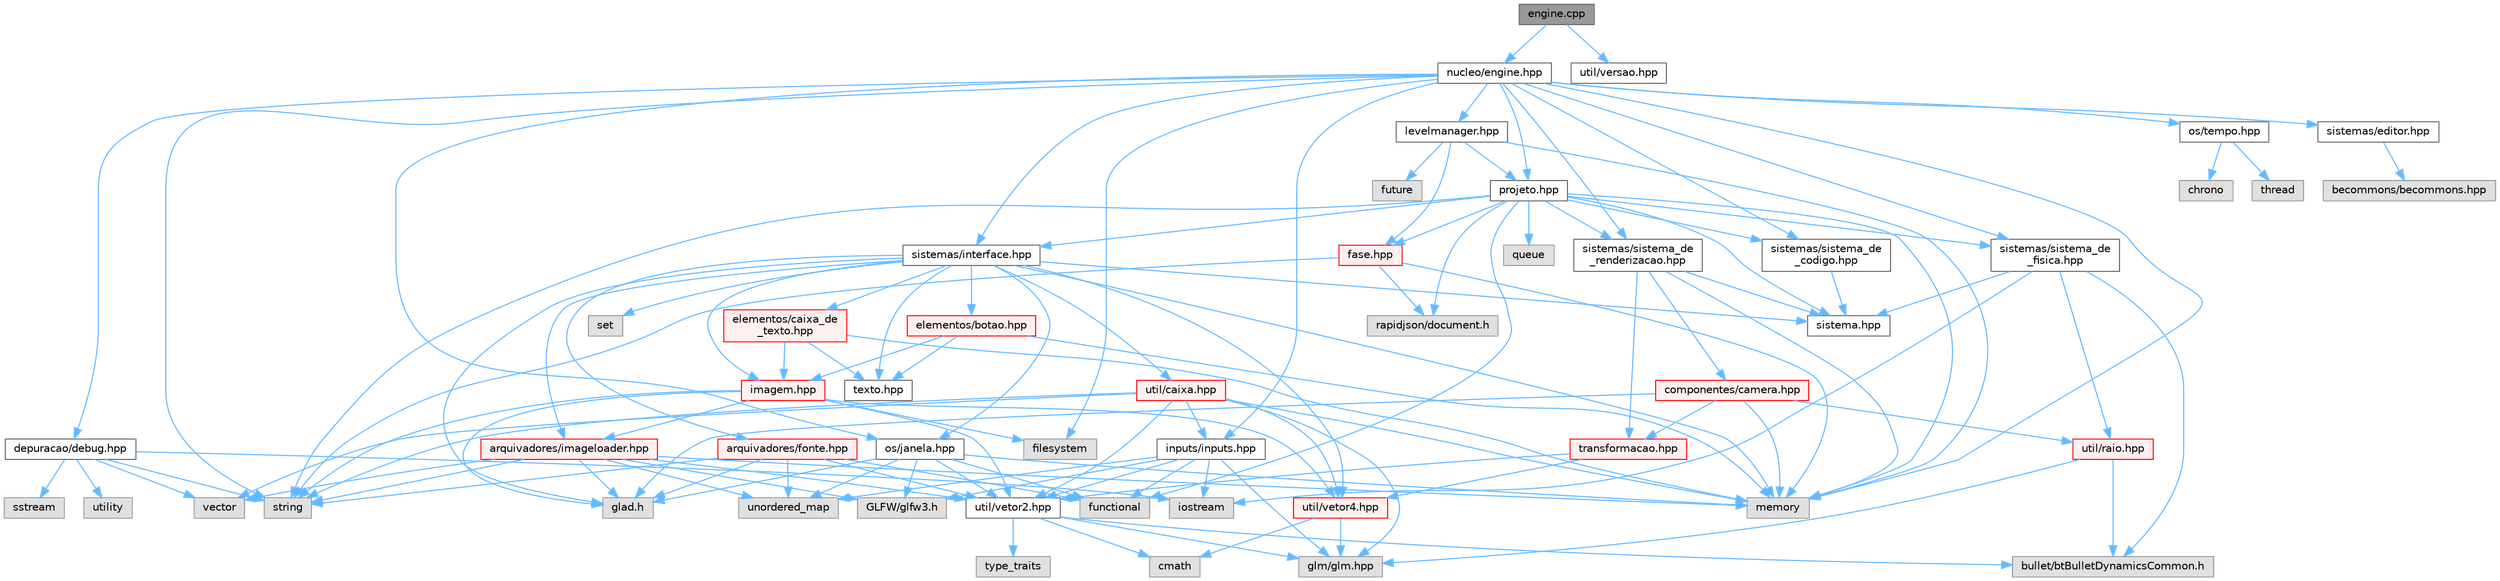 digraph "engine.cpp"
{
 // LATEX_PDF_SIZE
  bgcolor="transparent";
  edge [fontname=Helvetica,fontsize=10,labelfontname=Helvetica,labelfontsize=10];
  node [fontname=Helvetica,fontsize=10,shape=box,height=0.2,width=0.4];
  Node1 [id="Node000001",label="engine.cpp",height=0.2,width=0.4,color="gray40", fillcolor="grey60", style="filled", fontcolor="black",tooltip=" "];
  Node1 -> Node2 [id="edge1_Node000001_Node000002",color="steelblue1",style="solid",tooltip=" "];
  Node2 [id="Node000002",label="nucleo/engine.hpp",height=0.2,width=0.4,color="grey40", fillcolor="white", style="filled",URL="$engine_8hpp.html",tooltip=" "];
  Node2 -> Node3 [id="edge2_Node000002_Node000003",color="steelblue1",style="solid",tooltip=" "];
  Node3 [id="Node000003",label="string",height=0.2,width=0.4,color="grey60", fillcolor="#E0E0E0", style="filled",tooltip=" "];
  Node2 -> Node4 [id="edge3_Node000002_Node000004",color="steelblue1",style="solid",tooltip=" "];
  Node4 [id="Node000004",label="memory",height=0.2,width=0.4,color="grey60", fillcolor="#E0E0E0", style="filled",tooltip=" "];
  Node2 -> Node5 [id="edge4_Node000002_Node000005",color="steelblue1",style="solid",tooltip=" "];
  Node5 [id="Node000005",label="filesystem",height=0.2,width=0.4,color="grey60", fillcolor="#E0E0E0", style="filled",tooltip=" "];
  Node2 -> Node6 [id="edge5_Node000002_Node000006",color="steelblue1",style="solid",tooltip=" "];
  Node6 [id="Node000006",label="depuracao/debug.hpp",height=0.2,width=0.4,color="grey40", fillcolor="white", style="filled",URL="$debug_8hpp.html",tooltip=" "];
  Node6 -> Node7 [id="edge6_Node000006_Node000007",color="steelblue1",style="solid",tooltip=" "];
  Node7 [id="Node000007",label="vector",height=0.2,width=0.4,color="grey60", fillcolor="#E0E0E0", style="filled",tooltip=" "];
  Node6 -> Node8 [id="edge7_Node000006_Node000008",color="steelblue1",style="solid",tooltip=" "];
  Node8 [id="Node000008",label="utility",height=0.2,width=0.4,color="grey60", fillcolor="#E0E0E0", style="filled",tooltip=" "];
  Node6 -> Node3 [id="edge8_Node000006_Node000003",color="steelblue1",style="solid",tooltip=" "];
  Node6 -> Node9 [id="edge9_Node000006_Node000009",color="steelblue1",style="solid",tooltip=" "];
  Node9 [id="Node000009",label="iostream",height=0.2,width=0.4,color="grey60", fillcolor="#E0E0E0", style="filled",tooltip=" "];
  Node6 -> Node10 [id="edge10_Node000006_Node000010",color="steelblue1",style="solid",tooltip=" "];
  Node10 [id="Node000010",label="sstream",height=0.2,width=0.4,color="grey60", fillcolor="#E0E0E0", style="filled",tooltip=" "];
  Node2 -> Node11 [id="edge11_Node000002_Node000011",color="steelblue1",style="solid",tooltip=" "];
  Node11 [id="Node000011",label="os/janela.hpp",height=0.2,width=0.4,color="grey40", fillcolor="white", style="filled",URL="$janela_8hpp_source.html",tooltip=" "];
  Node11 -> Node12 [id="edge12_Node000011_Node000012",color="steelblue1",style="solid",tooltip=" "];
  Node12 [id="Node000012",label="functional",height=0.2,width=0.4,color="grey60", fillcolor="#E0E0E0", style="filled",tooltip=" "];
  Node11 -> Node4 [id="edge13_Node000011_Node000004",color="steelblue1",style="solid",tooltip=" "];
  Node11 -> Node13 [id="edge14_Node000011_Node000013",color="steelblue1",style="solid",tooltip=" "];
  Node13 [id="Node000013",label="unordered_map",height=0.2,width=0.4,color="grey60", fillcolor="#E0E0E0", style="filled",tooltip=" "];
  Node11 -> Node14 [id="edge15_Node000011_Node000014",color="steelblue1",style="solid",tooltip=" "];
  Node14 [id="Node000014",label="glad.h",height=0.2,width=0.4,color="grey60", fillcolor="#E0E0E0", style="filled",tooltip=" "];
  Node11 -> Node15 [id="edge16_Node000011_Node000015",color="steelblue1",style="solid",tooltip=" "];
  Node15 [id="Node000015",label="GLFW/glfw3.h",height=0.2,width=0.4,color="grey60", fillcolor="#E0E0E0", style="filled",tooltip=" "];
  Node11 -> Node16 [id="edge17_Node000011_Node000016",color="steelblue1",style="solid",tooltip=" "];
  Node16 [id="Node000016",label="util/vetor2.hpp",height=0.2,width=0.4,color="grey40", fillcolor="white", style="filled",URL="$vetor2_8hpp.html",tooltip=" "];
  Node16 -> Node17 [id="edge18_Node000016_Node000017",color="steelblue1",style="solid",tooltip=" "];
  Node17 [id="Node000017",label="cmath",height=0.2,width=0.4,color="grey60", fillcolor="#E0E0E0", style="filled",tooltip=" "];
  Node16 -> Node18 [id="edge19_Node000016_Node000018",color="steelblue1",style="solid",tooltip=" "];
  Node18 [id="Node000018",label="type_traits",height=0.2,width=0.4,color="grey60", fillcolor="#E0E0E0", style="filled",tooltip=" "];
  Node16 -> Node19 [id="edge20_Node000016_Node000019",color="steelblue1",style="solid",tooltip=" "];
  Node19 [id="Node000019",label="bullet/btBulletDynamicsCommon.h",height=0.2,width=0.4,color="grey60", fillcolor="#E0E0E0", style="filled",tooltip=" "];
  Node16 -> Node20 [id="edge21_Node000016_Node000020",color="steelblue1",style="solid",tooltip=" "];
  Node20 [id="Node000020",label="glm/glm.hpp",height=0.2,width=0.4,color="grey60", fillcolor="#E0E0E0", style="filled",tooltip=" "];
  Node2 -> Node21 [id="edge22_Node000002_Node000021",color="steelblue1",style="solid",tooltip=" "];
  Node21 [id="Node000021",label="os/tempo.hpp",height=0.2,width=0.4,color="grey40", fillcolor="white", style="filled",URL="$tempo_8hpp.html",tooltip="Inicia e gerencia o tempo."];
  Node21 -> Node22 [id="edge23_Node000021_Node000022",color="steelblue1",style="solid",tooltip=" "];
  Node22 [id="Node000022",label="thread",height=0.2,width=0.4,color="grey60", fillcolor="#E0E0E0", style="filled",tooltip=" "];
  Node21 -> Node23 [id="edge24_Node000021_Node000023",color="steelblue1",style="solid",tooltip=" "];
  Node23 [id="Node000023",label="chrono",height=0.2,width=0.4,color="grey60", fillcolor="#E0E0E0", style="filled",tooltip=" "];
  Node2 -> Node24 [id="edge25_Node000002_Node000024",color="steelblue1",style="solid",tooltip=" "];
  Node24 [id="Node000024",label="inputs/inputs.hpp",height=0.2,width=0.4,color="grey40", fillcolor="white", style="filled",URL="$inputs_8hpp.html",tooltip=" "];
  Node24 -> Node15 [id="edge26_Node000024_Node000015",color="steelblue1",style="solid",tooltip=" "];
  Node24 -> Node9 [id="edge27_Node000024_Node000009",color="steelblue1",style="solid",tooltip=" "];
  Node24 -> Node13 [id="edge28_Node000024_Node000013",color="steelblue1",style="solid",tooltip=" "];
  Node24 -> Node12 [id="edge29_Node000024_Node000012",color="steelblue1",style="solid",tooltip=" "];
  Node24 -> Node20 [id="edge30_Node000024_Node000020",color="steelblue1",style="solid",tooltip=" "];
  Node24 -> Node16 [id="edge31_Node000024_Node000016",color="steelblue1",style="solid",tooltip=" "];
  Node2 -> Node25 [id="edge32_Node000002_Node000025",color="steelblue1",style="solid",tooltip=" "];
  Node25 [id="Node000025",label="sistemas/sistema_de\l_renderizacao.hpp",height=0.2,width=0.4,color="grey40", fillcolor="white", style="filled",URL="$sistema__de__renderizacao_8hpp.html",tooltip=" "];
  Node25 -> Node26 [id="edge33_Node000025_Node000026",color="steelblue1",style="solid",tooltip=" "];
  Node26 [id="Node000026",label="sistema.hpp",height=0.2,width=0.4,color="grey40", fillcolor="white", style="filled",URL="$sistemas_2sistema_8hpp.html",tooltip=" "];
  Node25 -> Node27 [id="edge34_Node000025_Node000027",color="steelblue1",style="solid",tooltip=" "];
  Node27 [id="Node000027",label="componentes/camera.hpp",height=0.2,width=0.4,color="red", fillcolor="#FFF0F0", style="filled",URL="$camera_8hpp_source.html",tooltip=" "];
  Node27 -> Node4 [id="edge35_Node000027_Node000004",color="steelblue1",style="solid",tooltip=" "];
  Node27 -> Node14 [id="edge36_Node000027_Node000014",color="steelblue1",style="solid",tooltip=" "];
  Node27 -> Node35 [id="edge37_Node000027_Node000035",color="steelblue1",style="solid",tooltip=" "];
  Node35 [id="Node000035",label="transformacao.hpp",height=0.2,width=0.4,color="red", fillcolor="#FFF0F0", style="filled",URL="$transformacao_8hpp.html",tooltip="Calcula a mtriz de modelo para um objeto 3d qualquer."];
  Node35 -> Node16 [id="edge38_Node000035_Node000016",color="steelblue1",style="solid",tooltip=" "];
  Node35 -> Node37 [id="edge39_Node000035_Node000037",color="steelblue1",style="solid",tooltip=" "];
  Node37 [id="Node000037",label="util/vetor4.hpp",height=0.2,width=0.4,color="red", fillcolor="#FFF0F0", style="filled",URL="$vetor4_8hpp.html",tooltip=" "];
  Node37 -> Node17 [id="edge40_Node000037_Node000017",color="steelblue1",style="solid",tooltip=" "];
  Node37 -> Node20 [id="edge41_Node000037_Node000020",color="steelblue1",style="solid",tooltip=" "];
  Node27 -> Node57 [id="edge42_Node000027_Node000057",color="steelblue1",style="solid",tooltip=" "];
  Node57 [id="Node000057",label="util/raio.hpp",height=0.2,width=0.4,color="red", fillcolor="#FFF0F0", style="filled",URL="$raio_8hpp.html",tooltip=" "];
  Node57 -> Node20 [id="edge43_Node000057_Node000020",color="steelblue1",style="solid",tooltip=" "];
  Node57 -> Node19 [id="edge44_Node000057_Node000019",color="steelblue1",style="solid",tooltip=" "];
  Node25 -> Node35 [id="edge45_Node000025_Node000035",color="steelblue1",style="solid",tooltip=" "];
  Node25 -> Node4 [id="edge46_Node000025_Node000004",color="steelblue1",style="solid",tooltip=" "];
  Node2 -> Node58 [id="edge47_Node000002_Node000058",color="steelblue1",style="solid",tooltip=" "];
  Node58 [id="Node000058",label="sistemas/interface.hpp",height=0.2,width=0.4,color="grey40", fillcolor="white", style="filled",URL="$interface_8hpp_source.html",tooltip=" "];
  Node58 -> Node14 [id="edge48_Node000058_Node000014",color="steelblue1",style="solid",tooltip=" "];
  Node58 -> Node4 [id="edge49_Node000058_Node000004",color="steelblue1",style="solid",tooltip=" "];
  Node58 -> Node59 [id="edge50_Node000058_Node000059",color="steelblue1",style="solid",tooltip=" "];
  Node59 [id="Node000059",label="set",height=0.2,width=0.4,color="grey60", fillcolor="#E0E0E0", style="filled",tooltip=" "];
  Node58 -> Node26 [id="edge51_Node000058_Node000026",color="steelblue1",style="solid",tooltip=" "];
  Node58 -> Node48 [id="edge52_Node000058_Node000048",color="steelblue1",style="solid",tooltip=" "];
  Node48 [id="Node000048",label="arquivadores/imageloader.hpp",height=0.2,width=0.4,color="red", fillcolor="#FFF0F0", style="filled",URL="$imageloader_8hpp.html",tooltip=" "];
  Node48 -> Node14 [id="edge53_Node000048_Node000014",color="steelblue1",style="solid",tooltip=" "];
  Node48 -> Node15 [id="edge54_Node000048_Node000015",color="steelblue1",style="solid",tooltip=" "];
  Node48 -> Node3 [id="edge55_Node000048_Node000003",color="steelblue1",style="solid",tooltip=" "];
  Node48 -> Node13 [id="edge56_Node000048_Node000013",color="steelblue1",style="solid",tooltip=" "];
  Node48 -> Node7 [id="edge57_Node000048_Node000007",color="steelblue1",style="solid",tooltip=" "];
  Node48 -> Node4 [id="edge58_Node000048_Node000004",color="steelblue1",style="solid",tooltip=" "];
  Node48 -> Node16 [id="edge59_Node000048_Node000016",color="steelblue1",style="solid",tooltip=" "];
  Node58 -> Node60 [id="edge60_Node000058_Node000060",color="steelblue1",style="solid",tooltip=" "];
  Node60 [id="Node000060",label="arquivadores/fonte.hpp",height=0.2,width=0.4,color="red", fillcolor="#FFF0F0", style="filled",URL="$fonte_8hpp.html",tooltip=" "];
  Node60 -> Node14 [id="edge61_Node000060_Node000014",color="steelblue1",style="solid",tooltip=" "];
  Node60 -> Node3 [id="edge62_Node000060_Node000003",color="steelblue1",style="solid",tooltip=" "];
  Node60 -> Node13 [id="edge63_Node000060_Node000013",color="steelblue1",style="solid",tooltip=" "];
  Node60 -> Node16 [id="edge64_Node000060_Node000016",color="steelblue1",style="solid",tooltip=" "];
  Node60 -> Node12 [id="edge65_Node000060_Node000012",color="steelblue1",style="solid",tooltip=" "];
  Node58 -> Node62 [id="edge66_Node000058_Node000062",color="steelblue1",style="solid",tooltip=" "];
  Node62 [id="Node000062",label="util/caixa.hpp",height=0.2,width=0.4,color="red", fillcolor="#FFF0F0", style="filled",URL="$caixa_8hpp.html",tooltip=" "];
  Node62 -> Node3 [id="edge67_Node000062_Node000003",color="steelblue1",style="solid",tooltip=" "];
  Node62 -> Node4 [id="edge68_Node000062_Node000004",color="steelblue1",style="solid",tooltip=" "];
  Node62 -> Node7 [id="edge69_Node000062_Node000007",color="steelblue1",style="solid",tooltip=" "];
  Node62 -> Node16 [id="edge70_Node000062_Node000016",color="steelblue1",style="solid",tooltip=" "];
  Node62 -> Node37 [id="edge71_Node000062_Node000037",color="steelblue1",style="solid",tooltip=" "];
  Node62 -> Node20 [id="edge72_Node000062_Node000020",color="steelblue1",style="solid",tooltip=" "];
  Node62 -> Node24 [id="edge73_Node000062_Node000024",color="steelblue1",style="solid",tooltip=" "];
  Node58 -> Node63 [id="edge74_Node000058_Node000063",color="steelblue1",style="solid",tooltip=" "];
  Node63 [id="Node000063",label="elementos/botao.hpp",height=0.2,width=0.4,color="red", fillcolor="#FFF0F0", style="filled",URL="$botao_8hpp.html",tooltip=" "];
  Node63 -> Node64 [id="edge75_Node000063_Node000064",color="steelblue1",style="solid",tooltip=" "];
  Node64 [id="Node000064",label="imagem.hpp",height=0.2,width=0.4,color="red", fillcolor="#FFF0F0", style="filled",URL="$imagem_8hpp.html",tooltip=" "];
  Node64 -> Node14 [id="edge76_Node000064_Node000014",color="steelblue1",style="solid",tooltip=" "];
  Node64 -> Node3 [id="edge77_Node000064_Node000003",color="steelblue1",style="solid",tooltip=" "];
  Node64 -> Node5 [id="edge78_Node000064_Node000005",color="steelblue1",style="solid",tooltip=" "];
  Node64 -> Node16 [id="edge79_Node000064_Node000016",color="steelblue1",style="solid",tooltip=" "];
  Node64 -> Node37 [id="edge80_Node000064_Node000037",color="steelblue1",style="solid",tooltip=" "];
  Node64 -> Node48 [id="edge81_Node000064_Node000048",color="steelblue1",style="solid",tooltip=" "];
  Node63 -> Node66 [id="edge82_Node000063_Node000066",color="steelblue1",style="solid",tooltip=" "];
  Node66 [id="Node000066",label="texto.hpp",height=0.2,width=0.4,color="grey40", fillcolor="white", style="filled",URL="$texto_8hpp.html",tooltip=" "];
  Node63 -> Node4 [id="edge83_Node000063_Node000004",color="steelblue1",style="solid",tooltip=" "];
  Node58 -> Node67 [id="edge84_Node000058_Node000067",color="steelblue1",style="solid",tooltip=" "];
  Node67 [id="Node000067",label="elementos/caixa_de\l_texto.hpp",height=0.2,width=0.4,color="red", fillcolor="#FFF0F0", style="filled",URL="$caixa__de__texto_8hpp.html",tooltip=" "];
  Node67 -> Node64 [id="edge85_Node000067_Node000064",color="steelblue1",style="solid",tooltip=" "];
  Node67 -> Node66 [id="edge86_Node000067_Node000066",color="steelblue1",style="solid",tooltip=" "];
  Node67 -> Node4 [id="edge87_Node000067_Node000004",color="steelblue1",style="solid",tooltip=" "];
  Node58 -> Node64 [id="edge88_Node000058_Node000064",color="steelblue1",style="solid",tooltip=" "];
  Node58 -> Node66 [id="edge89_Node000058_Node000066",color="steelblue1",style="solid",tooltip=" "];
  Node58 -> Node37 [id="edge90_Node000058_Node000037",color="steelblue1",style="solid",tooltip=" "];
  Node58 -> Node11 [id="edge91_Node000058_Node000011",color="steelblue1",style="solid",tooltip=" "];
  Node2 -> Node69 [id="edge92_Node000002_Node000069",color="steelblue1",style="solid",tooltip=" "];
  Node69 [id="Node000069",label="sistemas/sistema_de\l_codigo.hpp",height=0.2,width=0.4,color="grey40", fillcolor="white", style="filled",URL="$sistema__de__codigo_8hpp.html",tooltip=" "];
  Node69 -> Node26 [id="edge93_Node000069_Node000026",color="steelblue1",style="solid",tooltip=" "];
  Node2 -> Node70 [id="edge94_Node000002_Node000070",color="steelblue1",style="solid",tooltip=" "];
  Node70 [id="Node000070",label="sistemas/sistema_de\l_fisica.hpp",height=0.2,width=0.4,color="grey40", fillcolor="white", style="filled",URL="$sistema__de__fisica_8hpp.html",tooltip=" "];
  Node70 -> Node26 [id="edge95_Node000070_Node000026",color="steelblue1",style="solid",tooltip=" "];
  Node70 -> Node9 [id="edge96_Node000070_Node000009",color="steelblue1",style="solid",tooltip=" "];
  Node70 -> Node57 [id="edge97_Node000070_Node000057",color="steelblue1",style="solid",tooltip=" "];
  Node70 -> Node19 [id="edge98_Node000070_Node000019",color="steelblue1",style="solid",tooltip=" "];
  Node2 -> Node71 [id="edge99_Node000002_Node000071",color="steelblue1",style="solid",tooltip=" "];
  Node71 [id="Node000071",label="levelmanager.hpp",height=0.2,width=0.4,color="grey40", fillcolor="white", style="filled",URL="$levelmanager_8hpp.html",tooltip="Gerencia as fases."];
  Node71 -> Node72 [id="edge100_Node000071_Node000072",color="steelblue1",style="solid",tooltip=" "];
  Node72 [id="Node000072",label="fase.hpp",height=0.2,width=0.4,color="red", fillcolor="#FFF0F0", style="filled",URL="$fase_8hpp_source.html",tooltip=" "];
  Node72 -> Node3 [id="edge101_Node000072_Node000003",color="steelblue1",style="solid",tooltip=" "];
  Node72 -> Node4 [id="edge102_Node000072_Node000004",color="steelblue1",style="solid",tooltip=" "];
  Node72 -> Node32 [id="edge103_Node000072_Node000032",color="steelblue1",style="solid",tooltip=" "];
  Node32 [id="Node000032",label="rapidjson/document.h",height=0.2,width=0.4,color="grey60", fillcolor="#E0E0E0", style="filled",tooltip=" "];
  Node71 -> Node77 [id="edge104_Node000071_Node000077",color="steelblue1",style="solid",tooltip=" "];
  Node77 [id="Node000077",label="projeto.hpp",height=0.2,width=0.4,color="grey40", fillcolor="white", style="filled",URL="$projeto_8hpp.html",tooltip="Classe projeto."];
  Node77 -> Node3 [id="edge105_Node000077_Node000003",color="steelblue1",style="solid",tooltip=" "];
  Node77 -> Node78 [id="edge106_Node000077_Node000078",color="steelblue1",style="solid",tooltip=" "];
  Node78 [id="Node000078",label="queue",height=0.2,width=0.4,color="grey60", fillcolor="#E0E0E0", style="filled",tooltip=" "];
  Node77 -> Node12 [id="edge107_Node000077_Node000012",color="steelblue1",style="solid",tooltip=" "];
  Node77 -> Node32 [id="edge108_Node000077_Node000032",color="steelblue1",style="solid",tooltip=" "];
  Node77 -> Node4 [id="edge109_Node000077_Node000004",color="steelblue1",style="solid",tooltip=" "];
  Node77 -> Node72 [id="edge110_Node000077_Node000072",color="steelblue1",style="solid",tooltip=" "];
  Node77 -> Node26 [id="edge111_Node000077_Node000026",color="steelblue1",style="solid",tooltip=" "];
  Node77 -> Node70 [id="edge112_Node000077_Node000070",color="steelblue1",style="solid",tooltip=" "];
  Node77 -> Node25 [id="edge113_Node000077_Node000025",color="steelblue1",style="solid",tooltip=" "];
  Node77 -> Node69 [id="edge114_Node000077_Node000069",color="steelblue1",style="solid",tooltip=" "];
  Node77 -> Node58 [id="edge115_Node000077_Node000058",color="steelblue1",style="solid",tooltip=" "];
  Node71 -> Node79 [id="edge116_Node000071_Node000079",color="steelblue1",style="solid",tooltip=" "];
  Node79 [id="Node000079",label="future",height=0.2,width=0.4,color="grey60", fillcolor="#E0E0E0", style="filled",tooltip=" "];
  Node71 -> Node4 [id="edge117_Node000071_Node000004",color="steelblue1",style="solid",tooltip=" "];
  Node2 -> Node77 [id="edge118_Node000002_Node000077",color="steelblue1",style="solid",tooltip=" "];
  Node2 -> Node80 [id="edge119_Node000002_Node000080",color="steelblue1",style="solid",tooltip=" "];
  Node80 [id="Node000080",label="sistemas/editor.hpp",height=0.2,width=0.4,color="grey40", fillcolor="white", style="filled",URL="$editor_8hpp.html",tooltip=" "];
  Node80 -> Node81 [id="edge120_Node000080_Node000081",color="steelblue1",style="solid",tooltip=" "];
  Node81 [id="Node000081",label="becommons/becommons.hpp",height=0.2,width=0.4,color="grey60", fillcolor="#E0E0E0", style="filled",tooltip=" "];
  Node1 -> Node82 [id="edge121_Node000001_Node000082",color="steelblue1",style="solid",tooltip=" "];
  Node82 [id="Node000082",label="util/versao.hpp",height=0.2,width=0.4,color="grey40", fillcolor="white", style="filled",URL="$versao_8hpp_source.html",tooltip=" "];
}
